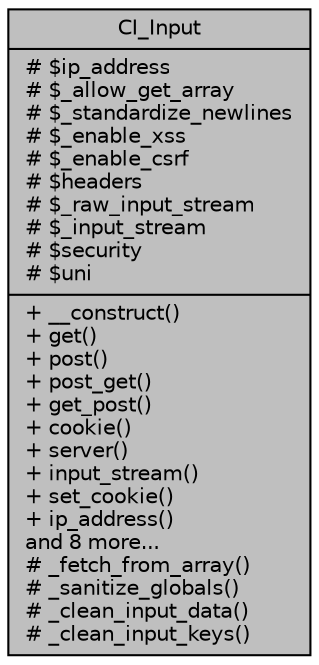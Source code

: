 digraph "CI_Input"
{
 // LATEX_PDF_SIZE
  edge [fontname="Helvetica",fontsize="10",labelfontname="Helvetica",labelfontsize="10"];
  node [fontname="Helvetica",fontsize="10",shape=record];
  Node2 [label="{CI_Input\n|# $ip_address\l# $_allow_get_array\l# $_standardize_newlines\l# $_enable_xss\l# $_enable_csrf\l# $headers\l# $_raw_input_stream\l# $_input_stream\l# $security\l# $uni\l|+ __construct()\l+ get()\l+ post()\l+ post_get()\l+ get_post()\l+ cookie()\l+ server()\l+ input_stream()\l+ set_cookie()\l+ ip_address()\land 8 more...\l# _fetch_from_array()\l# _sanitize_globals()\l# _clean_input_data()\l# _clean_input_keys()\l}",height=0.2,width=0.4,color="black", fillcolor="grey75", style="filled", fontcolor="black",tooltip=" "];
}
